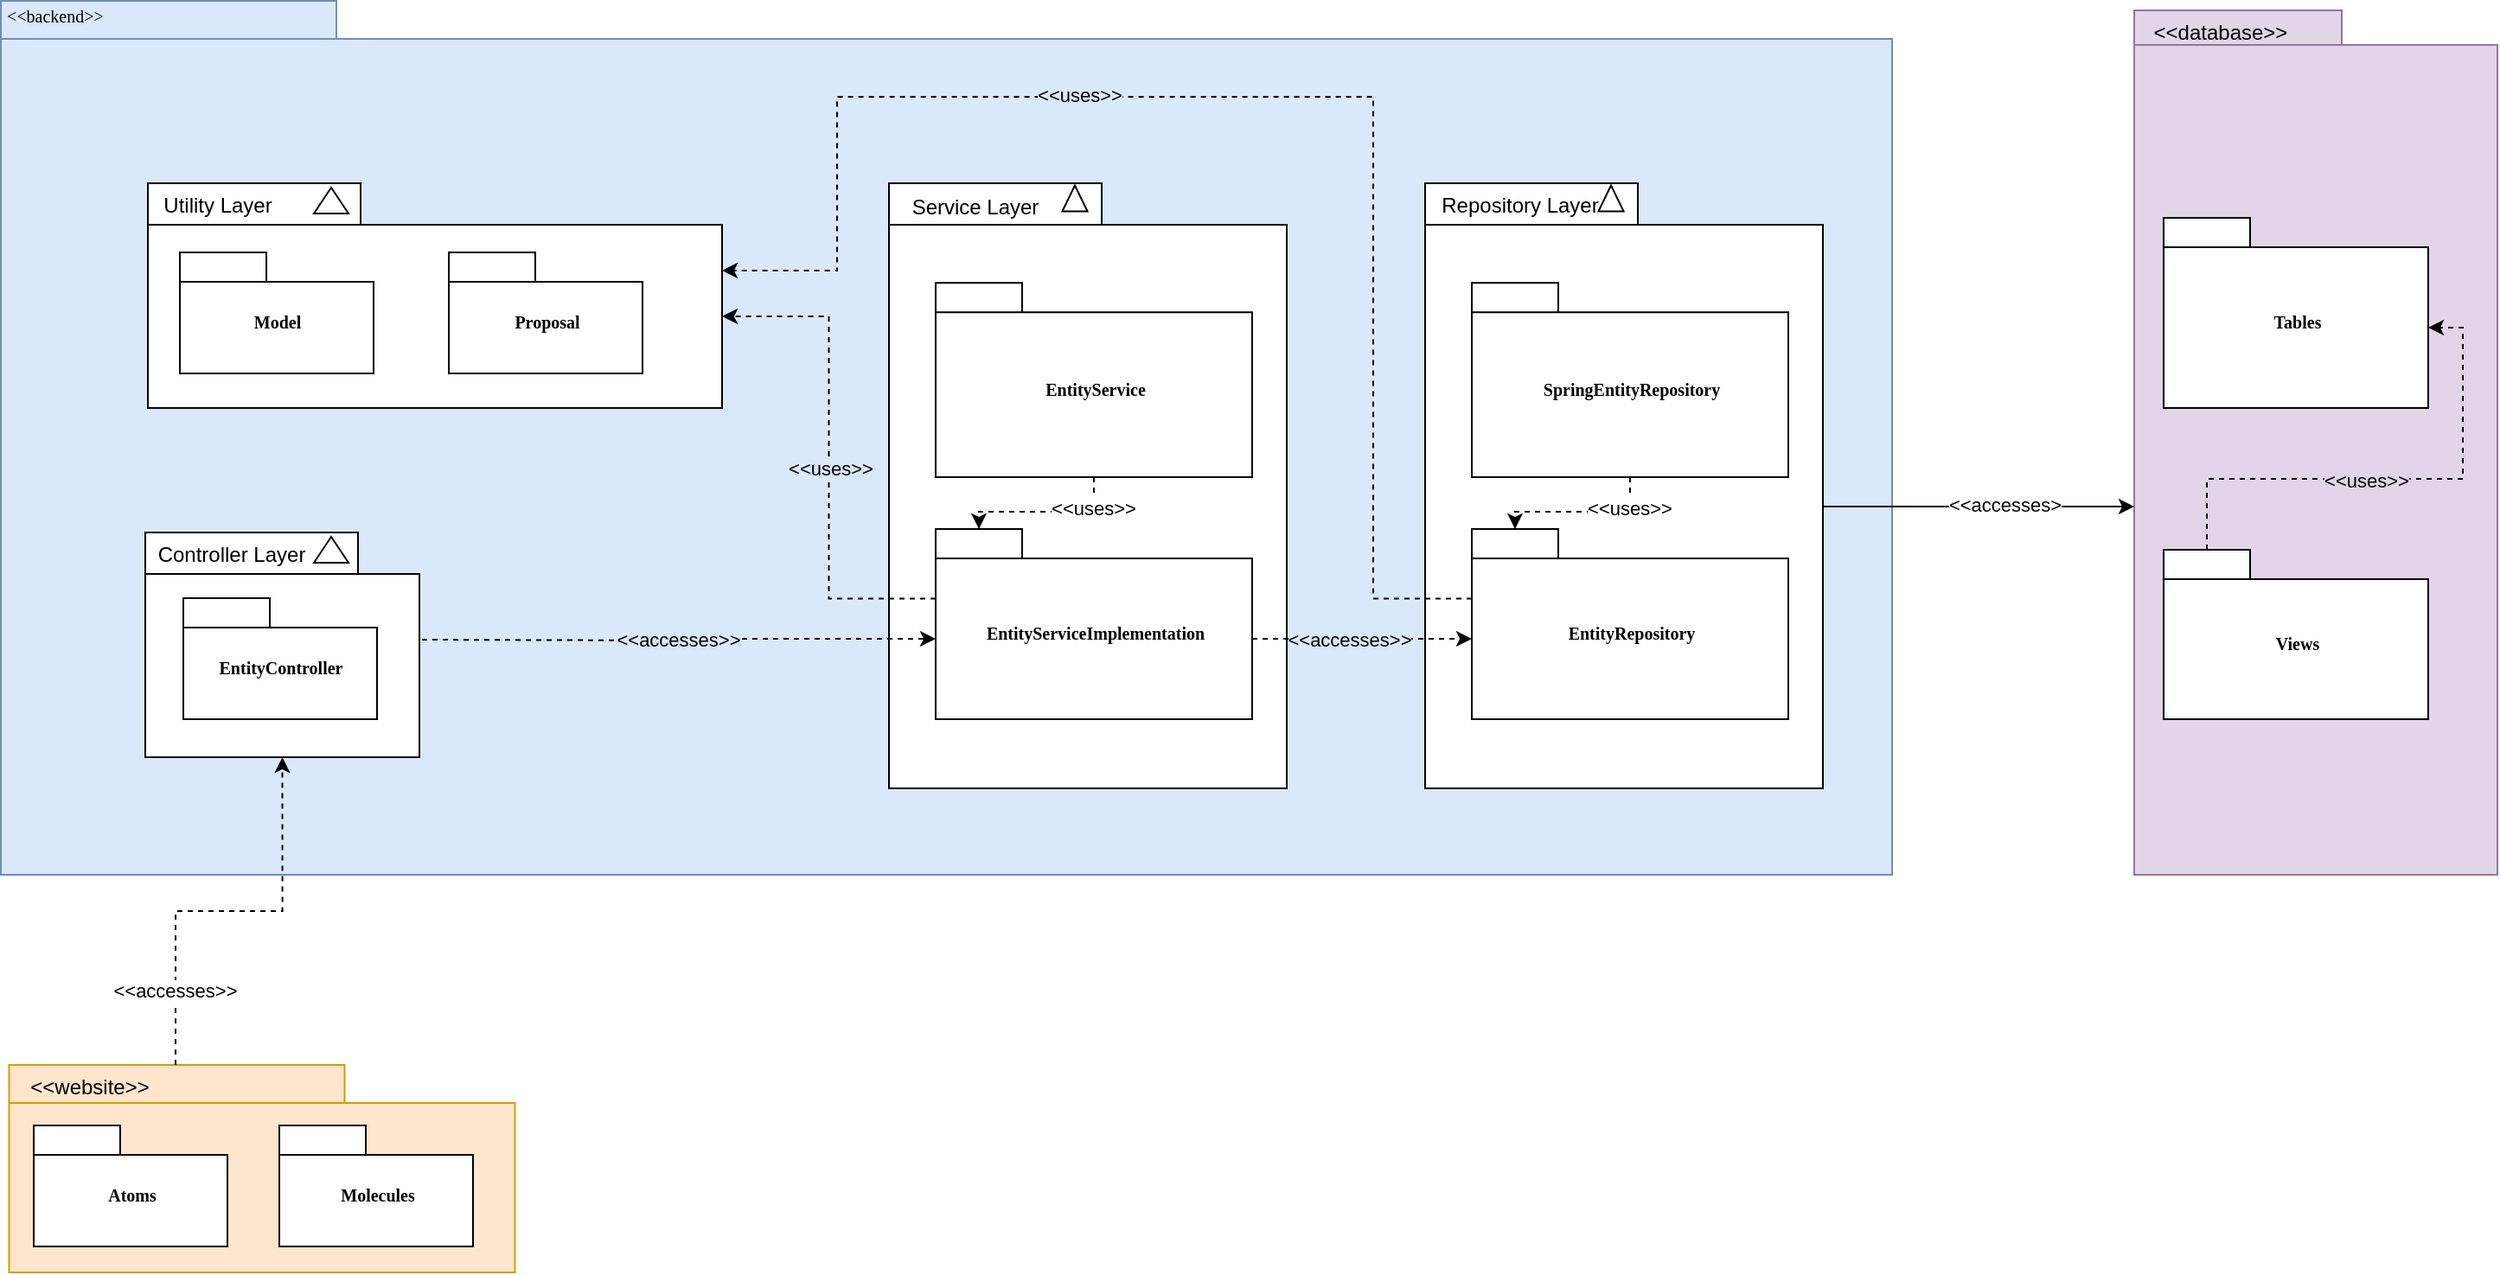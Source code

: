 <mxfile version="24.3.0" type="github">
  <diagram name="Page-1" id="b5b7bab2-c9e2-2cf4-8b2a-24fd1a2a6d21">
    <mxGraphModel dx="1615" dy="815" grid="1" gridSize="10" guides="1" tooltips="1" connect="1" arrows="1" fold="1" page="1" pageScale="1" pageWidth="827" pageHeight="1169" background="none" math="0" shadow="0">
      <root>
        <mxCell id="0" />
        <mxCell id="1" parent="0" />
        <mxCell id="TzorIkQO2-a-A3ozFa3I-59" value="" style="shape=folder;fontStyle=1;spacingTop=10;tabWidth=120;tabHeight=20;tabPosition=left;html=1;rounded=0;shadow=0;comic=0;labelBackgroundColor=none;strokeWidth=1;fillColor=#E1D5E7;fontFamily=Verdana;fontSize=10;align=center;movable=1;resizable=1;rotatable=1;deletable=1;editable=1;locked=0;connectable=1;strokeColor=#9673a6;" parent="1" vertex="1">
          <mxGeometry x="1560" y="120" width="210" height="500" as="geometry" />
        </mxCell>
        <mxCell id="TzorIkQO2-a-A3ozFa3I-58" value="" style="shape=folder;fontStyle=1;spacingTop=10;tabWidth=194;tabHeight=22;tabPosition=left;html=1;rounded=0;shadow=0;comic=0;labelBackgroundColor=none;strokeWidth=1;fillColor=#ffe6cc;fontFamily=Verdana;fontSize=10;align=center;movable=1;resizable=1;rotatable=1;deletable=1;editable=1;locked=0;connectable=1;strokeColor=#d79b00;" parent="1" vertex="1">
          <mxGeometry x="331.25" y="730" width="292.5" height="120" as="geometry" />
        </mxCell>
        <mxCell id="6e0c8c40b5770093-72" value="" style="shape=folder;fontStyle=1;spacingTop=10;tabWidth=194;tabHeight=22;tabPosition=left;html=1;rounded=0;shadow=0;comic=0;labelBackgroundColor=none;strokeWidth=1;fillColor=#dae8fc;fontFamily=Verdana;fontSize=10;align=center;movable=1;resizable=1;rotatable=1;deletable=1;editable=1;locked=0;connectable=1;strokeColor=#6c8ebf;" parent="1" vertex="1">
          <mxGeometry x="326.5" y="114.5" width="1093.5" height="505.5" as="geometry" />
        </mxCell>
        <mxCell id="TzorIkQO2-a-A3ozFa3I-1" value="" style="shape=folder;fontStyle=1;spacingTop=10;tabWidth=123;tabHeight=24;tabPosition=left;html=1;rounded=0;shadow=0;comic=0;labelBackgroundColor=none;strokeWidth=1;fontFamily=Verdana;fontSize=10;align=center;movable=1;resizable=1;rotatable=1;deletable=1;editable=1;locked=0;connectable=1;" parent="1" vertex="1">
          <mxGeometry x="411.5" y="220" width="332" height="130" as="geometry" />
        </mxCell>
        <mxCell id="6e0c8c40b5770093-30" value="" style="group;movable=0;resizable=0;rotatable=0;deletable=0;editable=0;locked=1;connectable=0;" parent="1" vertex="1" connectable="0">
          <mxGeometry x="840" y="220" width="230" height="350" as="geometry" />
        </mxCell>
        <mxCell id="6e0c8c40b5770093-24" value="" style="group;movable=0;resizable=0;rotatable=0;deletable=0;editable=0;locked=1;connectable=0;" parent="6e0c8c40b5770093-30" vertex="1" connectable="0">
          <mxGeometry width="230" height="350" as="geometry" />
        </mxCell>
        <mxCell id="6e0c8c40b5770093-25" value="" style="shape=folder;fontStyle=1;spacingTop=10;tabWidth=123;tabHeight=24;tabPosition=left;html=1;rounded=0;shadow=0;comic=0;labelBackgroundColor=none;strokeWidth=1;fontFamily=Verdana;fontSize=10;align=center;movable=0;resizable=0;rotatable=0;deletable=0;editable=0;locked=1;connectable=0;" parent="6e0c8c40b5770093-24" vertex="1">
          <mxGeometry width="230" height="350" as="geometry" />
        </mxCell>
        <mxCell id="6e0c8c40b5770093-29" value="" style="triangle;whiteSpace=wrap;html=1;rounded=0;shadow=0;comic=0;labelBackgroundColor=none;strokeWidth=1;fontFamily=Verdana;fontSize=10;align=center;rotation=-90;movable=0;resizable=0;rotatable=0;deletable=0;editable=0;locked=1;connectable=0;" parent="6e0c8c40b5770093-24" vertex="1">
          <mxGeometry x="100" y="1.458" width="15" height="14.583" as="geometry" />
        </mxCell>
        <mxCell id="TzorIkQO2-a-A3ozFa3I-14" style="edgeStyle=orthogonalEdgeStyle;rounded=0;orthogonalLoop=1;jettySize=auto;html=1;entryX=0;entryY=0;entryDx=25;entryDy=0;entryPerimeter=0;dashed=1;movable=0;resizable=0;rotatable=0;deletable=0;editable=0;locked=1;connectable=0;" parent="6e0c8c40b5770093-24" source="6e0c8c40b5770093-27" target="6e0c8c40b5770093-31" edge="1">
          <mxGeometry relative="1" as="geometry" />
        </mxCell>
        <mxCell id="TzorIkQO2-a-A3ozFa3I-15" value="&amp;lt;&amp;lt;uses&amp;gt;&amp;gt;" style="edgeLabel;html=1;align=center;verticalAlign=middle;resizable=0;points=[];movable=0;rotatable=0;deletable=0;editable=0;locked=1;connectable=0;" parent="TzorIkQO2-a-A3ozFa3I-14" vertex="1" connectable="0">
          <mxGeometry x="-0.638" y="-1" relative="1" as="geometry">
            <mxPoint as="offset" />
          </mxGeometry>
        </mxCell>
        <mxCell id="6e0c8c40b5770093-27" value="EntityService" style="shape=folder;fontStyle=1;spacingTop=10;tabWidth=50;tabHeight=17;tabPosition=left;html=1;rounded=0;shadow=0;comic=0;labelBackgroundColor=none;strokeWidth=1;fontFamily=Verdana;fontSize=10;align=center;movable=0;resizable=0;rotatable=0;deletable=0;editable=0;locked=1;connectable=0;" parent="6e0c8c40b5770093-24" vertex="1">
          <mxGeometry x="27" y="57.6" width="183" height="112.4" as="geometry" />
        </mxCell>
        <mxCell id="6e0c8c40b5770093-31" value="EntityServiceImplementation" style="shape=folder;fontStyle=1;spacingTop=10;tabWidth=50;tabHeight=17;tabPosition=left;html=1;rounded=0;shadow=0;comic=0;labelBackgroundColor=none;strokeWidth=1;fontFamily=Verdana;fontSize=10;align=center;movable=0;resizable=0;rotatable=0;deletable=0;editable=0;locked=1;connectable=0;" parent="6e0c8c40b5770093-24" vertex="1">
          <mxGeometry x="27" y="200" width="183" height="110" as="geometry" />
        </mxCell>
        <mxCell id="TzorIkQO2-a-A3ozFa3I-13" value="Service Layer" style="text;html=1;align=center;verticalAlign=middle;whiteSpace=wrap;rounded=0;movable=0;resizable=0;rotatable=0;deletable=0;editable=0;locked=1;connectable=0;" parent="6e0c8c40b5770093-24" vertex="1">
          <mxGeometry y="1.46" width="100" height="25" as="geometry" />
        </mxCell>
        <mxCell id="6e0c8c40b5770093-73" value="&amp;lt;&amp;lt;backend&amp;gt;&amp;gt;" style="text;html=1;align=left;verticalAlign=top;spacingTop=-4;fontSize=10;fontFamily=Verdana;movable=0;resizable=0;rotatable=0;deletable=0;editable=0;locked=1;connectable=0;" parent="1" vertex="1">
          <mxGeometry x="327.5" y="114.5" width="130" height="20" as="geometry" />
        </mxCell>
        <mxCell id="TzorIkQO2-a-A3ozFa3I-3" value="" style="triangle;whiteSpace=wrap;html=1;rounded=0;shadow=0;comic=0;labelBackgroundColor=none;strokeWidth=1;fontFamily=Verdana;fontSize=10;align=center;rotation=-90;movable=0;resizable=0;rotatable=0;deletable=0;editable=0;locked=1;connectable=0;" parent="1" vertex="1">
          <mxGeometry x="510" y="220" width="15" height="20" as="geometry" />
        </mxCell>
        <mxCell id="TzorIkQO2-a-A3ozFa3I-4" value="Utility Layer" style="text;html=1;align=center;verticalAlign=middle;whiteSpace=wrap;rounded=0;movable=0;resizable=0;rotatable=0;deletable=0;editable=0;locked=1;connectable=0;" parent="1" vertex="1">
          <mxGeometry x="414" y="220" width="76" height="25" as="geometry" />
        </mxCell>
        <mxCell id="TzorIkQO2-a-A3ozFa3I-5" value="Model" style="shape=folder;fontStyle=1;spacingTop=10;tabWidth=50;tabHeight=17;tabPosition=left;html=1;rounded=0;shadow=0;comic=0;labelBackgroundColor=none;strokeColor=#000000;strokeWidth=1;fillColor=#ffffff;fontFamily=Verdana;fontSize=10;fontColor=#000000;align=center;movable=0;resizable=0;rotatable=0;deletable=0;editable=0;locked=1;connectable=0;" parent="1" vertex="1">
          <mxGeometry x="430" y="260" width="112" height="70" as="geometry" />
        </mxCell>
        <mxCell id="TzorIkQO2-a-A3ozFa3I-6" value="Proposal" style="shape=folder;fontStyle=1;spacingTop=10;tabWidth=50;tabHeight=17;tabPosition=left;html=1;rounded=0;shadow=0;comic=0;labelBackgroundColor=none;strokeColor=#000000;strokeWidth=1;fillColor=#ffffff;fontFamily=Verdana;fontSize=10;fontColor=#000000;align=center;movable=0;resizable=0;rotatable=0;deletable=0;editable=0;locked=1;connectable=0;" parent="1" vertex="1">
          <mxGeometry x="585.5" y="260" width="112" height="70" as="geometry" />
        </mxCell>
        <mxCell id="TzorIkQO2-a-A3ozFa3I-7" style="edgeStyle=none;rounded=0;html=1;entryX=0.43;entryY=0.173;entryPerimeter=0;dashed=1;labelBackgroundColor=none;startFill=0;endArrow=open;endFill=0;endSize=10;fontFamily=Verdana;fontSize=10;movable=0;resizable=0;rotatable=0;deletable=0;editable=0;locked=1;connectable=0;" parent="1" target="TzorIkQO2-a-A3ozFa3I-8" edge="1">
          <mxGeometry relative="1" as="geometry">
            <mxPoint x="546.192" y="480" as="sourcePoint" />
          </mxGeometry>
        </mxCell>
        <mxCell id="TzorIkQO2-a-A3ozFa3I-8" value="" style="shape=folder;fontStyle=1;spacingTop=10;tabWidth=123;tabHeight=24;tabPosition=left;html=1;rounded=0;shadow=0;comic=0;labelBackgroundColor=none;strokeWidth=1;fontFamily=Verdana;fontSize=10;align=center;movable=0;resizable=0;rotatable=0;deletable=0;editable=0;locked=1;connectable=0;" parent="1" vertex="1">
          <mxGeometry x="410" y="422" width="158.5" height="130" as="geometry" />
        </mxCell>
        <mxCell id="TzorIkQO2-a-A3ozFa3I-9" value="" style="triangle;whiteSpace=wrap;html=1;rounded=0;shadow=0;comic=0;labelBackgroundColor=none;strokeWidth=1;fontFamily=Verdana;fontSize=10;align=center;rotation=-90;movable=0;resizable=0;rotatable=0;deletable=0;editable=0;locked=1;connectable=0;" parent="1" vertex="1">
          <mxGeometry x="510" y="422" width="15" height="20" as="geometry" />
        </mxCell>
        <mxCell id="TzorIkQO2-a-A3ozFa3I-10" value="EntityController" style="shape=folder;fontStyle=1;spacingTop=10;tabWidth=50;tabHeight=17;tabPosition=left;html=1;rounded=0;shadow=0;comic=0;labelBackgroundColor=none;strokeWidth=1;fontFamily=Verdana;fontSize=10;align=center;movable=0;resizable=0;rotatable=0;deletable=0;editable=0;locked=1;connectable=0;" parent="1" vertex="1">
          <mxGeometry x="432" y="460" width="112" height="70" as="geometry" />
        </mxCell>
        <mxCell id="TzorIkQO2-a-A3ozFa3I-12" value="Controller Layer" style="text;html=1;align=center;verticalAlign=middle;whiteSpace=wrap;rounded=0;movable=0;resizable=0;rotatable=0;deletable=0;editable=0;locked=1;connectable=0;" parent="1" vertex="1">
          <mxGeometry x="410" y="422" width="100" height="25" as="geometry" />
        </mxCell>
        <mxCell id="TzorIkQO2-a-A3ozFa3I-16" style="edgeStyle=orthogonalEdgeStyle;rounded=0;orthogonalLoop=1;jettySize=auto;html=1;entryX=0;entryY=0;entryDx=0;entryDy=63.5;entryPerimeter=0;dashed=1;movable=0;resizable=0;rotatable=0;deletable=0;editable=0;locked=1;connectable=0;" parent="1" target="6e0c8c40b5770093-31" edge="1">
          <mxGeometry relative="1" as="geometry">
            <mxPoint x="570" y="484" as="sourcePoint" />
          </mxGeometry>
        </mxCell>
        <mxCell id="TzorIkQO2-a-A3ozFa3I-17" value="&amp;lt;&amp;lt;accesses&amp;gt;&amp;gt;" style="edgeLabel;html=1;align=center;verticalAlign=middle;resizable=1;points=[];movable=1;rotatable=1;deletable=1;editable=1;locked=0;connectable=1;labelBackgroundColor=#DAE8FC;" parent="TzorIkQO2-a-A3ozFa3I-16" vertex="1" connectable="0">
          <mxGeometry x="-0.004" relative="1" as="geometry">
            <mxPoint x="-1" y="-1" as="offset" />
          </mxGeometry>
        </mxCell>
        <mxCell id="TzorIkQO2-a-A3ozFa3I-18" style="edgeStyle=orthogonalEdgeStyle;rounded=0;orthogonalLoop=1;jettySize=auto;html=1;exitX=0;exitY=0;exitDx=0;exitDy=40.25;exitPerimeter=0;entryX=0;entryY=0;entryDx=332;entryDy=77;entryPerimeter=0;dashed=1;movable=0;resizable=0;rotatable=0;deletable=0;editable=0;locked=1;connectable=0;" parent="1" source="6e0c8c40b5770093-31" target="TzorIkQO2-a-A3ozFa3I-1" edge="1">
          <mxGeometry relative="1" as="geometry" />
        </mxCell>
        <mxCell id="TzorIkQO2-a-A3ozFa3I-19" value="&amp;lt;&amp;lt;uses&amp;gt;&amp;gt;" style="edgeLabel;html=1;align=center;verticalAlign=middle;resizable=1;points=[];movable=1;rotatable=1;deletable=1;editable=1;locked=0;connectable=1;labelBackgroundColor=#DAE8FC;" parent="TzorIkQO2-a-A3ozFa3I-18" vertex="1" connectable="0">
          <mxGeometry x="-0.045" relative="1" as="geometry">
            <mxPoint as="offset" />
          </mxGeometry>
        </mxCell>
        <mxCell id="TzorIkQO2-a-A3ozFa3I-20" value="" style="group;movable=0;resizable=0;rotatable=0;deletable=0;editable=0;locked=1;connectable=0;" parent="1" vertex="1" connectable="0">
          <mxGeometry x="1150" y="220" width="230" height="350" as="geometry" />
        </mxCell>
        <mxCell id="TzorIkQO2-a-A3ozFa3I-21" value="" style="group;movable=0;resizable=0;rotatable=0;deletable=0;editable=0;locked=1;connectable=0;" parent="TzorIkQO2-a-A3ozFa3I-20" vertex="1" connectable="0">
          <mxGeometry width="230" height="350" as="geometry" />
        </mxCell>
        <mxCell id="TzorIkQO2-a-A3ozFa3I-22" value="" style="shape=folder;fontStyle=1;spacingTop=10;tabWidth=123;tabHeight=24;tabPosition=left;html=1;rounded=0;shadow=0;comic=0;labelBackgroundColor=none;strokeWidth=1;fontFamily=Verdana;fontSize=10;align=center;movable=0;resizable=0;rotatable=0;deletable=0;editable=0;locked=1;connectable=0;" parent="TzorIkQO2-a-A3ozFa3I-21" vertex="1">
          <mxGeometry width="230" height="350" as="geometry" />
        </mxCell>
        <mxCell id="TzorIkQO2-a-A3ozFa3I-23" value="" style="triangle;whiteSpace=wrap;html=1;rounded=0;shadow=0;comic=0;labelBackgroundColor=none;strokeWidth=1;fontFamily=Verdana;fontSize=10;align=center;rotation=-90;movable=0;resizable=0;rotatable=0;deletable=0;editable=0;locked=1;connectable=0;" parent="TzorIkQO2-a-A3ozFa3I-21" vertex="1">
          <mxGeometry x="100" y="1.458" width="15" height="14.583" as="geometry" />
        </mxCell>
        <mxCell id="TzorIkQO2-a-A3ozFa3I-24" style="edgeStyle=orthogonalEdgeStyle;rounded=0;orthogonalLoop=1;jettySize=auto;html=1;entryX=0;entryY=0;entryDx=25;entryDy=0;entryPerimeter=0;dashed=1;movable=0;resizable=0;rotatable=0;deletable=0;editable=0;locked=1;connectable=0;" parent="TzorIkQO2-a-A3ozFa3I-21" source="TzorIkQO2-a-A3ozFa3I-26" target="TzorIkQO2-a-A3ozFa3I-27" edge="1">
          <mxGeometry relative="1" as="geometry" />
        </mxCell>
        <mxCell id="TzorIkQO2-a-A3ozFa3I-25" value="&amp;lt;&amp;lt;uses&amp;gt;&amp;gt;" style="edgeLabel;html=1;align=center;verticalAlign=middle;resizable=0;points=[];movable=0;rotatable=0;deletable=0;editable=0;locked=1;connectable=0;" parent="TzorIkQO2-a-A3ozFa3I-24" vertex="1" connectable="0">
          <mxGeometry x="-0.638" y="-1" relative="1" as="geometry">
            <mxPoint as="offset" />
          </mxGeometry>
        </mxCell>
        <mxCell id="TzorIkQO2-a-A3ozFa3I-26" value="SpringEntityRepository" style="shape=folder;fontStyle=1;spacingTop=10;tabWidth=50;tabHeight=17;tabPosition=left;html=1;rounded=0;shadow=0;comic=0;labelBackgroundColor=none;strokeWidth=1;fontFamily=Verdana;fontSize=10;align=center;movable=0;resizable=0;rotatable=0;deletable=0;editable=0;locked=1;connectable=0;" parent="TzorIkQO2-a-A3ozFa3I-21" vertex="1">
          <mxGeometry x="27" y="57.6" width="183" height="112.4" as="geometry" />
        </mxCell>
        <mxCell id="TzorIkQO2-a-A3ozFa3I-27" value="EntityRepository" style="shape=folder;fontStyle=1;spacingTop=10;tabWidth=50;tabHeight=17;tabPosition=left;html=1;rounded=0;shadow=0;comic=0;labelBackgroundColor=none;strokeWidth=1;fontFamily=Verdana;fontSize=10;align=center;movable=0;resizable=0;rotatable=0;deletable=0;editable=0;locked=1;connectable=0;" parent="TzorIkQO2-a-A3ozFa3I-21" vertex="1">
          <mxGeometry x="27" y="200" width="183" height="110" as="geometry" />
        </mxCell>
        <mxCell id="TzorIkQO2-a-A3ozFa3I-28" value="Repository Layer" style="text;html=1;align=center;verticalAlign=middle;whiteSpace=wrap;rounded=0;movable=0;resizable=0;rotatable=0;deletable=0;editable=0;locked=1;connectable=0;" parent="TzorIkQO2-a-A3ozFa3I-21" vertex="1">
          <mxGeometry width="110" height="25" as="geometry" />
        </mxCell>
        <mxCell id="TzorIkQO2-a-A3ozFa3I-34" value="Atoms" style="shape=folder;fontStyle=1;spacingTop=10;tabWidth=50;tabHeight=17;tabPosition=left;html=1;rounded=0;shadow=0;comic=0;labelBackgroundColor=none;strokeWidth=1;fontFamily=Verdana;fontSize=10;align=center;movable=0;resizable=0;rotatable=0;deletable=0;editable=0;locked=1;connectable=0;" parent="1" vertex="1">
          <mxGeometry x="345.5" y="765" width="112" height="70" as="geometry" />
        </mxCell>
        <mxCell id="TzorIkQO2-a-A3ozFa3I-35" value="Molecules" style="shape=folder;fontStyle=1;spacingTop=10;tabWidth=50;tabHeight=17;tabPosition=left;html=1;rounded=0;shadow=0;comic=0;labelBackgroundColor=none;strokeWidth=1;fontFamily=Verdana;fontSize=10;align=center;movable=0;resizable=0;rotatable=0;deletable=0;editable=0;locked=1;connectable=0;" parent="1" vertex="1">
          <mxGeometry x="487.5" y="765" width="112" height="70" as="geometry" />
        </mxCell>
        <mxCell id="TzorIkQO2-a-A3ozFa3I-42" style="edgeStyle=orthogonalEdgeStyle;rounded=0;orthogonalLoop=1;jettySize=auto;html=1;exitX=0;exitY=0;exitDx=183;exitDy=63.5;exitPerimeter=0;dashed=1;movable=0;resizable=0;rotatable=0;deletable=0;editable=0;locked=1;connectable=0;" parent="1" source="6e0c8c40b5770093-31" target="TzorIkQO2-a-A3ozFa3I-27" edge="1">
          <mxGeometry relative="1" as="geometry">
            <Array as="points">
              <mxPoint x="1140" y="484" />
              <mxPoint x="1140" y="484" />
            </Array>
          </mxGeometry>
        </mxCell>
        <mxCell id="TzorIkQO2-a-A3ozFa3I-43" value="&amp;lt;&amp;lt;accesses&amp;gt;&amp;gt;" style="edgeLabel;html=1;align=center;verticalAlign=middle;resizable=1;points=[];movable=1;rotatable=1;deletable=1;editable=1;locked=0;connectable=1;labelBackgroundColor=#DAE8FC;" parent="TzorIkQO2-a-A3ozFa3I-42" vertex="1" connectable="0">
          <mxGeometry x="-0.116" y="-2" relative="1" as="geometry">
            <mxPoint y="-2" as="offset" />
          </mxGeometry>
        </mxCell>
        <mxCell id="TzorIkQO2-a-A3ozFa3I-44" style="edgeStyle=orthogonalEdgeStyle;rounded=0;orthogonalLoop=1;jettySize=auto;html=1;exitX=0;exitY=0;exitDx=0;exitDy=40.25;exitPerimeter=0;entryX=0;entryY=0;entryDx=332;entryDy=50.5;entryPerimeter=0;dashed=1;movable=1;resizable=1;rotatable=1;deletable=1;editable=1;locked=0;connectable=1;" parent="1" source="TzorIkQO2-a-A3ozFa3I-27" target="TzorIkQO2-a-A3ozFa3I-1" edge="1">
          <mxGeometry relative="1" as="geometry">
            <Array as="points">
              <mxPoint x="1120" y="460" />
              <mxPoint x="1120" y="170" />
              <mxPoint x="810" y="170" />
              <mxPoint x="810" y="271" />
            </Array>
          </mxGeometry>
        </mxCell>
        <mxCell id="TzorIkQO2-a-A3ozFa3I-45" value="&amp;lt;&amp;lt;uses&amp;gt;&amp;gt;" style="edgeLabel;html=1;align=center;verticalAlign=middle;resizable=1;points=[];movable=1;rotatable=1;deletable=1;editable=1;locked=0;connectable=1;labelBackgroundColor=#DAE8FC;" parent="TzorIkQO2-a-A3ozFa3I-44" vertex="1" connectable="0">
          <mxGeometry x="0.256" y="4" relative="1" as="geometry">
            <mxPoint y="-5" as="offset" />
          </mxGeometry>
        </mxCell>
        <mxCell id="TzorIkQO2-a-A3ozFa3I-46" value="&amp;lt;&amp;lt;website&amp;gt;&amp;gt;" style="text;html=1;align=center;verticalAlign=middle;whiteSpace=wrap;rounded=0;movable=0;resizable=0;rotatable=0;deletable=0;editable=0;locked=1;connectable=0;" parent="1" vertex="1">
          <mxGeometry x="327.5" y="730" width="100" height="25" as="geometry" />
        </mxCell>
        <mxCell id="TzorIkQO2-a-A3ozFa3I-47" style="edgeStyle=orthogonalEdgeStyle;rounded=0;orthogonalLoop=1;jettySize=auto;html=1;exitX=1;exitY=0;exitDx=0;exitDy=0;entryX=0.5;entryY=1;entryDx=0;entryDy=0;entryPerimeter=0;dashed=1;movable=0;resizable=0;rotatable=0;deletable=0;editable=0;locked=1;connectable=0;" parent="1" source="TzorIkQO2-a-A3ozFa3I-46" target="TzorIkQO2-a-A3ozFa3I-8" edge="1">
          <mxGeometry relative="1" as="geometry">
            <mxPoint x="394.5" y="710.0" as="sourcePoint" />
          </mxGeometry>
        </mxCell>
        <mxCell id="TzorIkQO2-a-A3ozFa3I-48" value="&amp;lt;&amp;lt;accesses&amp;gt;&amp;gt;" style="edgeLabel;html=1;align=center;verticalAlign=middle;resizable=0;points=[];movable=0;rotatable=0;deletable=0;editable=0;locked=1;connectable=0;" parent="TzorIkQO2-a-A3ozFa3I-47" vertex="1" connectable="0">
          <mxGeometry x="-0.64" y="1" relative="1" as="geometry">
            <mxPoint as="offset" />
          </mxGeometry>
        </mxCell>
        <mxCell id="TzorIkQO2-a-A3ozFa3I-61" value="Tables" style="shape=folder;fontStyle=1;spacingTop=10;tabWidth=50;tabHeight=17;tabPosition=left;html=1;rounded=0;shadow=0;comic=0;labelBackgroundColor=none;strokeWidth=1;fontFamily=Verdana;fontSize=10;align=center;movable=0;resizable=0;rotatable=0;deletable=0;editable=0;locked=1;connectable=0;" parent="1" vertex="1">
          <mxGeometry x="1577" y="240" width="153" height="110" as="geometry" />
        </mxCell>
        <mxCell id="TzorIkQO2-a-A3ozFa3I-62" value="&amp;lt;&amp;lt;database&amp;gt;&amp;gt;" style="text;html=1;align=center;verticalAlign=middle;whiteSpace=wrap;rounded=0;movable=0;resizable=0;rotatable=0;deletable=0;editable=0;locked=1;connectable=0;" parent="1" vertex="1">
          <mxGeometry x="1560" y="120" width="100" height="25" as="geometry" />
        </mxCell>
        <mxCell id="TzorIkQO2-a-A3ozFa3I-63" value="Views" style="shape=folder;fontStyle=1;spacingTop=10;tabWidth=50;tabHeight=17;tabPosition=left;html=1;rounded=0;shadow=0;comic=0;labelBackgroundColor=none;strokeWidth=1;fontFamily=Verdana;fontSize=10;align=center;movable=0;resizable=0;rotatable=0;deletable=0;editable=0;locked=1;connectable=0;" parent="1" vertex="1">
          <mxGeometry x="1577" y="432" width="153" height="98" as="geometry" />
        </mxCell>
        <mxCell id="TzorIkQO2-a-A3ozFa3I-72" style="edgeStyle=orthogonalEdgeStyle;rounded=0;orthogonalLoop=1;jettySize=auto;html=1;exitX=0;exitY=0;exitDx=25;exitDy=0;exitPerimeter=0;entryX=0;entryY=0;entryDx=153.0;entryDy=63.5;entryPerimeter=0;dashed=1;movable=0;resizable=0;rotatable=0;deletable=0;editable=0;locked=1;connectable=0;" parent="1" source="TzorIkQO2-a-A3ozFa3I-63" target="TzorIkQO2-a-A3ozFa3I-61" edge="1">
          <mxGeometry relative="1" as="geometry" />
        </mxCell>
        <mxCell id="TzorIkQO2-a-A3ozFa3I-73" value="&amp;lt;&amp;lt;uses&amp;gt;&amp;gt;" style="edgeLabel;html=1;align=center;verticalAlign=middle;resizable=1;points=[];movable=1;rotatable=1;deletable=1;editable=1;locked=0;connectable=1;labelBackgroundColor=#E1D5E7;" parent="TzorIkQO2-a-A3ozFa3I-72" vertex="1" connectable="0">
          <mxGeometry x="-0.103" y="-1" relative="1" as="geometry">
            <mxPoint as="offset" />
          </mxGeometry>
        </mxCell>
        <mxCell id="TzorIkQO2-a-A3ozFa3I-75" style="edgeStyle=orthogonalEdgeStyle;rounded=0;orthogonalLoop=1;jettySize=auto;html=1;exitX=0;exitY=0;exitDx=230;exitDy=187;exitPerimeter=0;movable=0;resizable=0;rotatable=0;deletable=0;editable=0;locked=1;connectable=0;" parent="1" source="TzorIkQO2-a-A3ozFa3I-22" target="TzorIkQO2-a-A3ozFa3I-59" edge="1">
          <mxGeometry relative="1" as="geometry">
            <Array as="points">
              <mxPoint x="1450" y="407" />
              <mxPoint x="1450" y="407" />
            </Array>
          </mxGeometry>
        </mxCell>
        <mxCell id="TzorIkQO2-a-A3ozFa3I-76" value="&amp;lt;&amp;lt;accesses&amp;gt;" style="edgeLabel;html=1;align=center;verticalAlign=middle;resizable=0;points=[];movable=0;rotatable=0;deletable=0;editable=0;locked=1;connectable=0;" parent="TzorIkQO2-a-A3ozFa3I-75" vertex="1" connectable="0">
          <mxGeometry x="-0.016" y="-4" relative="1" as="geometry">
            <mxPoint x="16" y="-5" as="offset" />
          </mxGeometry>
        </mxCell>
      </root>
    </mxGraphModel>
  </diagram>
</mxfile>
